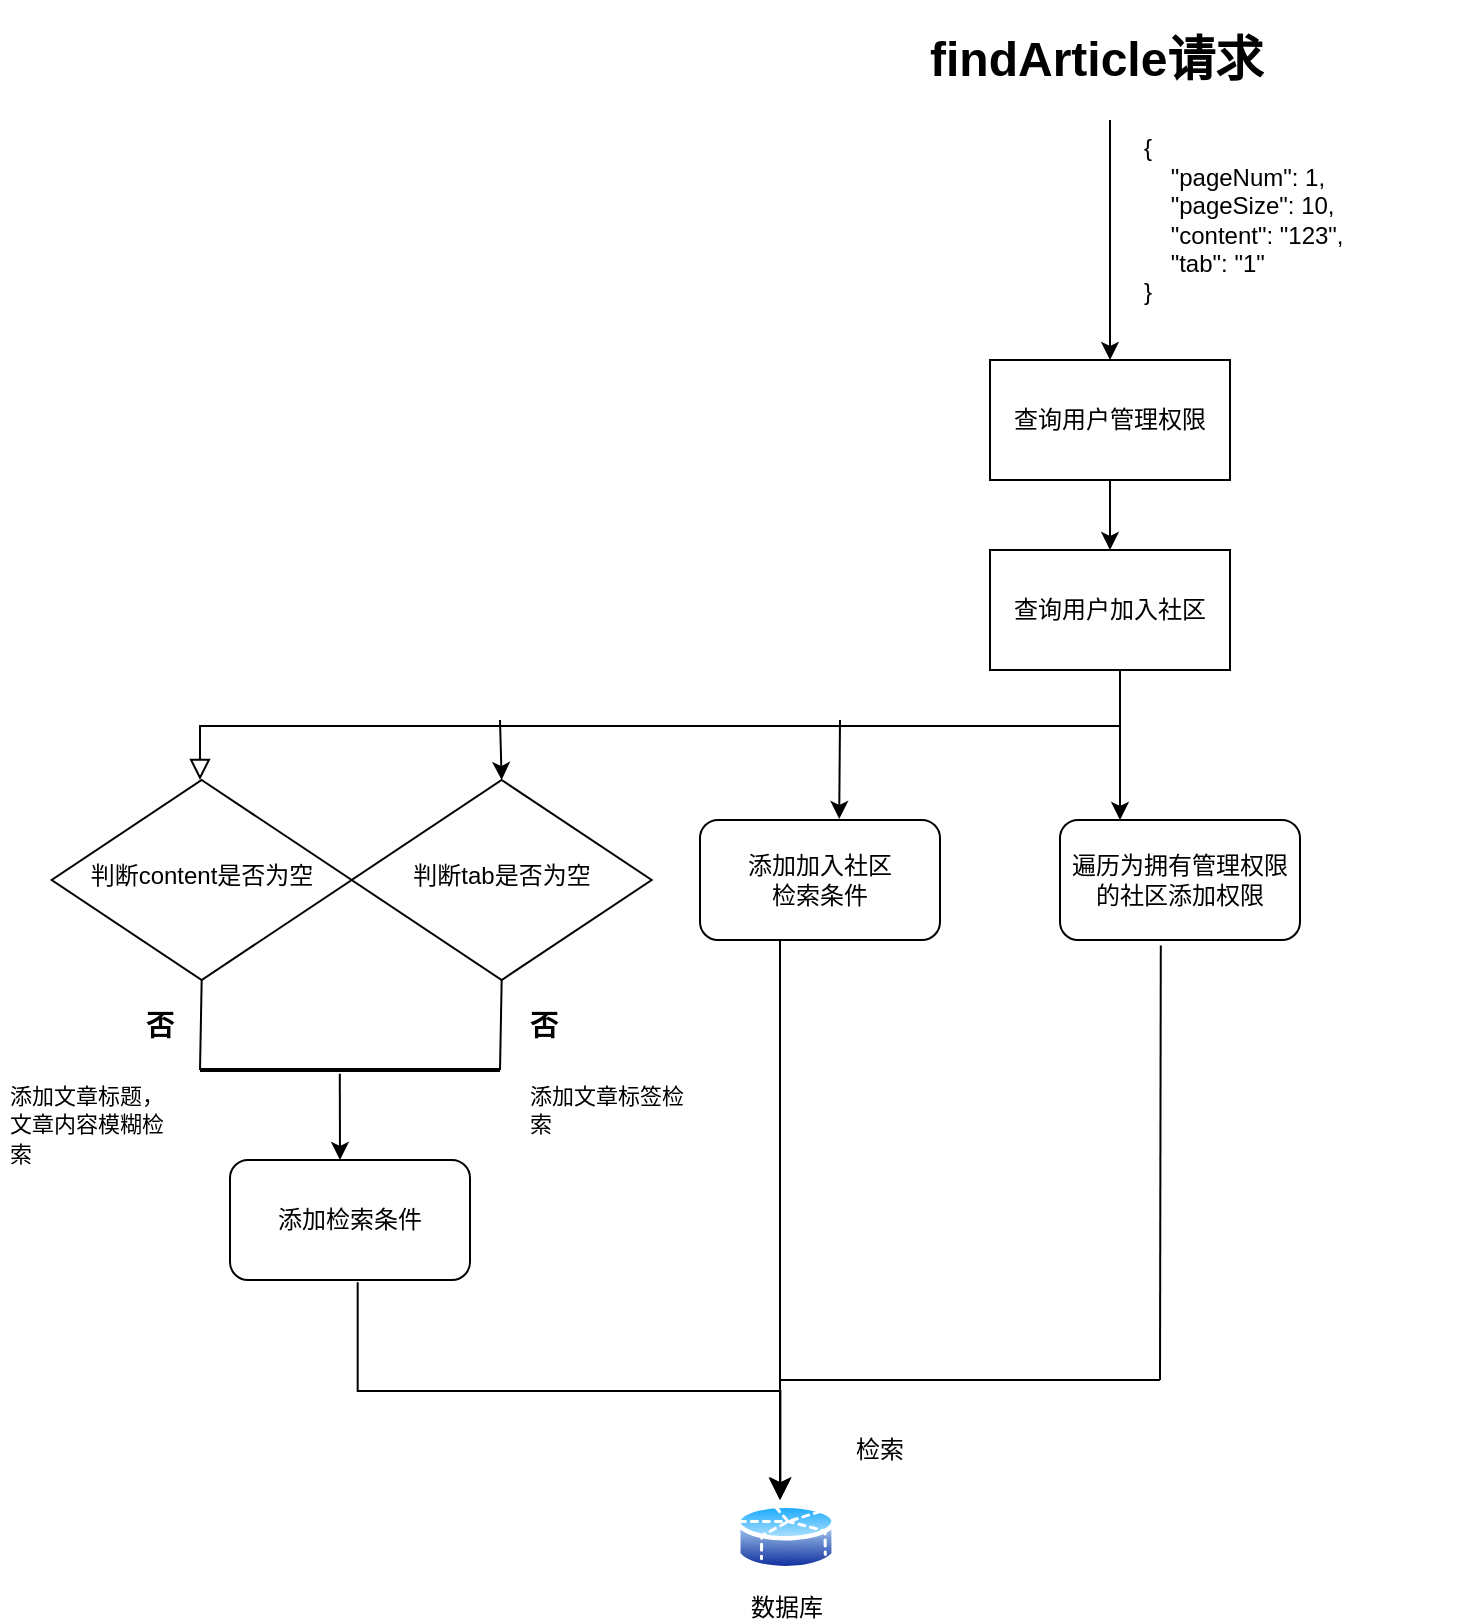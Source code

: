 <mxfile version="21.2.2" type="github">
  <diagram id="C5RBs43oDa-KdzZeNtuy" name="Page-1">
    <mxGraphModel dx="1505" dy="989" grid="1" gridSize="10" guides="1" tooltips="1" connect="1" arrows="1" fold="1" page="1" pageScale="1" pageWidth="827" pageHeight="1169" math="0" shadow="0">
      <root>
        <mxCell id="WIyWlLk6GJQsqaUBKTNV-0" />
        <mxCell id="WIyWlLk6GJQsqaUBKTNV-1" parent="WIyWlLk6GJQsqaUBKTNV-0" />
        <mxCell id="WIyWlLk6GJQsqaUBKTNV-2" value="" style="rounded=0;html=1;jettySize=auto;orthogonalLoop=1;fontSize=11;endArrow=block;endFill=0;endSize=8;strokeWidth=1;shadow=0;labelBackgroundColor=none;edgeStyle=orthogonalEdgeStyle;exitX=0.25;exitY=1;exitDx=0;exitDy=0;entryX=0.5;entryY=0;entryDx=0;entryDy=0;" parent="WIyWlLk6GJQsqaUBKTNV-1" source="Dh0zPQ6W40hsXjLzUqvU-10" target="WIyWlLk6GJQsqaUBKTNV-6" edge="1">
          <mxGeometry relative="1" as="geometry">
            <mxPoint x="220" y="120" as="sourcePoint" />
            <Array as="points">
              <mxPoint x="580" y="385" />
              <mxPoint x="580" y="413" />
              <mxPoint x="120" y="413" />
              <mxPoint x="120" y="440" />
            </Array>
          </mxGeometry>
        </mxCell>
        <mxCell id="WIyWlLk6GJQsqaUBKTNV-6" value="判断content是否为空" style="rhombus;whiteSpace=wrap;html=1;shadow=0;fontFamily=Helvetica;fontSize=12;align=center;strokeWidth=1;spacing=6;spacingTop=-4;" parent="WIyWlLk6GJQsqaUBKTNV-1" vertex="1">
          <mxGeometry x="45.84" y="440" width="150" height="100" as="geometry" />
        </mxCell>
        <mxCell id="Dh0zPQ6W40hsXjLzUqvU-6" value="" style="edgeStyle=orthogonalEdgeStyle;rounded=0;orthogonalLoop=1;jettySize=auto;html=1;" edge="1" parent="WIyWlLk6GJQsqaUBKTNV-1" source="Dh0zPQ6W40hsXjLzUqvU-7" target="Dh0zPQ6W40hsXjLzUqvU-9">
          <mxGeometry relative="1" as="geometry" />
        </mxCell>
        <mxCell id="Dh0zPQ6W40hsXjLzUqvU-7" value="&lt;h1&gt;findArticle请求&lt;br&gt;&lt;/h1&gt;&lt;p&gt;&lt;br&gt;&lt;/p&gt;" style="text;html=1;strokeColor=none;fillColor=none;spacing=5;spacingTop=-20;whiteSpace=wrap;overflow=hidden;rounded=0;" vertex="1" parent="WIyWlLk6GJQsqaUBKTNV-1">
          <mxGeometry x="480" y="60" width="190" height="50" as="geometry" />
        </mxCell>
        <mxCell id="Dh0zPQ6W40hsXjLzUqvU-8" value="" style="edgeStyle=orthogonalEdgeStyle;rounded=0;orthogonalLoop=1;jettySize=auto;html=1;" edge="1" parent="WIyWlLk6GJQsqaUBKTNV-1" source="Dh0zPQ6W40hsXjLzUqvU-9" target="Dh0zPQ6W40hsXjLzUqvU-10">
          <mxGeometry relative="1" as="geometry" />
        </mxCell>
        <mxCell id="Dh0zPQ6W40hsXjLzUqvU-9" value="查询用户管理权限" style="whiteSpace=wrap;html=1;" vertex="1" parent="WIyWlLk6GJQsqaUBKTNV-1">
          <mxGeometry x="515" y="230" width="120" height="60" as="geometry" />
        </mxCell>
        <mxCell id="Dh0zPQ6W40hsXjLzUqvU-10" value="查询用户加入社区" style="whiteSpace=wrap;html=1;" vertex="1" parent="WIyWlLk6GJQsqaUBKTNV-1">
          <mxGeometry x="515" y="325" width="120" height="60" as="geometry" />
        </mxCell>
        <mxCell id="Dh0zPQ6W40hsXjLzUqvU-13" value="&lt;div&gt;{&lt;/div&gt;&lt;div&gt;&amp;nbsp; &amp;nbsp; &quot;pageNum&quot;: 1,&lt;/div&gt;&lt;div&gt;&amp;nbsp; &amp;nbsp; &quot;pageSize&quot;: 10,&lt;/div&gt;&lt;div&gt;&amp;nbsp; &amp;nbsp; &quot;content&quot;: &quot;123&quot;,&lt;/div&gt;&lt;div&gt;&amp;nbsp; &amp;nbsp; &quot;tab&quot;: &quot;1&quot;&lt;/div&gt;&lt;div&gt;}&lt;/div&gt;" style="text;html=1;strokeColor=none;fillColor=none;align=left;verticalAlign=middle;whiteSpace=wrap;rounded=0;" vertex="1" parent="WIyWlLk6GJQsqaUBKTNV-1">
          <mxGeometry x="590" y="120" width="160" height="80" as="geometry" />
        </mxCell>
        <mxCell id="Dh0zPQ6W40hsXjLzUqvU-20" value="" style="endArrow=classic;html=1;rounded=0;entryX=0.5;entryY=0;entryDx=0;entryDy=0;" edge="1" parent="WIyWlLk6GJQsqaUBKTNV-1" target="Dh0zPQ6W40hsXjLzUqvU-21">
          <mxGeometry width="50" height="50" relative="1" as="geometry">
            <mxPoint x="270" y="410" as="sourcePoint" />
            <mxPoint x="270.268" y="448.06" as="targetPoint" />
          </mxGeometry>
        </mxCell>
        <mxCell id="Dh0zPQ6W40hsXjLzUqvU-21" value="判断tab是否为空" style="rhombus;whiteSpace=wrap;html=1;shadow=0;fontFamily=Helvetica;fontSize=12;align=center;strokeWidth=1;spacing=6;spacingTop=-4;" vertex="1" parent="WIyWlLk6GJQsqaUBKTNV-1">
          <mxGeometry x="195.84" y="440" width="150" height="100" as="geometry" />
        </mxCell>
        <mxCell id="Dh0zPQ6W40hsXjLzUqvU-22" value="添加加入社区&lt;br&gt;检索条件" style="rounded=1;whiteSpace=wrap;html=1;" vertex="1" parent="WIyWlLk6GJQsqaUBKTNV-1">
          <mxGeometry x="370" y="460" width="120" height="60" as="geometry" />
        </mxCell>
        <mxCell id="Dh0zPQ6W40hsXjLzUqvU-23" value="遍历为拥有管理权限的社区添加权限" style="rounded=1;whiteSpace=wrap;html=1;" vertex="1" parent="WIyWlLk6GJQsqaUBKTNV-1">
          <mxGeometry x="550" y="460" width="120" height="60" as="geometry" />
        </mxCell>
        <mxCell id="Dh0zPQ6W40hsXjLzUqvU-26" value="" style="endArrow=classic;html=1;rounded=0;entryX=0.58;entryY=-0.009;entryDx=0;entryDy=0;entryPerimeter=0;" edge="1" parent="WIyWlLk6GJQsqaUBKTNV-1" target="Dh0zPQ6W40hsXjLzUqvU-22">
          <mxGeometry width="50" height="50" relative="1" as="geometry">
            <mxPoint x="440" y="410" as="sourcePoint" />
            <mxPoint x="390" y="500" as="targetPoint" />
          </mxGeometry>
        </mxCell>
        <mxCell id="Dh0zPQ6W40hsXjLzUqvU-27" value="" style="endArrow=classic;html=1;rounded=0;entryX=0.25;entryY=0;entryDx=0;entryDy=0;" edge="1" parent="WIyWlLk6GJQsqaUBKTNV-1" target="Dh0zPQ6W40hsXjLzUqvU-23">
          <mxGeometry width="50" height="50" relative="1" as="geometry">
            <mxPoint x="580" y="410" as="sourcePoint" />
            <mxPoint x="390" y="500" as="targetPoint" />
          </mxGeometry>
        </mxCell>
        <mxCell id="Dh0zPQ6W40hsXjLzUqvU-30" value="" style="line;strokeWidth=2;html=1;" vertex="1" parent="WIyWlLk6GJQsqaUBKTNV-1">
          <mxGeometry x="120" y="580" width="150" height="10" as="geometry" />
        </mxCell>
        <mxCell id="Dh0zPQ6W40hsXjLzUqvU-31" value="" style="endArrow=classic;html=1;rounded=0;exitX=0.466;exitY=0.69;exitDx=0;exitDy=0;exitPerimeter=0;entryX=0.5;entryY=0;entryDx=0;entryDy=0;" edge="1" parent="WIyWlLk6GJQsqaUBKTNV-1" source="Dh0zPQ6W40hsXjLzUqvU-30">
          <mxGeometry width="50" height="50" relative="1" as="geometry">
            <mxPoint x="340" y="540" as="sourcePoint" />
            <mxPoint x="190" y="630" as="targetPoint" />
          </mxGeometry>
        </mxCell>
        <mxCell id="Dh0zPQ6W40hsXjLzUqvU-34" value="" style="endArrow=none;html=1;rounded=0;exitX=1;exitY=0.5;exitDx=0;exitDy=0;exitPerimeter=0;entryX=0.5;entryY=1;entryDx=0;entryDy=0;" edge="1" parent="WIyWlLk6GJQsqaUBKTNV-1" source="Dh0zPQ6W40hsXjLzUqvU-30" target="Dh0zPQ6W40hsXjLzUqvU-21">
          <mxGeometry width="50" height="50" relative="1" as="geometry">
            <mxPoint x="340" y="540" as="sourcePoint" />
            <mxPoint x="390" y="490" as="targetPoint" />
          </mxGeometry>
        </mxCell>
        <mxCell id="Dh0zPQ6W40hsXjLzUqvU-35" value="" style="endArrow=none;html=1;rounded=0;exitX=0.5;exitY=1;exitDx=0;exitDy=0;entryX=0;entryY=0.5;entryDx=0;entryDy=0;entryPerimeter=0;" edge="1" parent="WIyWlLk6GJQsqaUBKTNV-1" source="WIyWlLk6GJQsqaUBKTNV-6" target="Dh0zPQ6W40hsXjLzUqvU-30">
          <mxGeometry width="50" height="50" relative="1" as="geometry">
            <mxPoint x="340" y="540" as="sourcePoint" />
            <mxPoint x="390" y="490" as="targetPoint" />
          </mxGeometry>
        </mxCell>
        <mxCell id="Dh0zPQ6W40hsXjLzUqvU-40" value="&lt;h1 style=&quot;text-align: right;&quot;&gt;&lt;font style=&quot;font-size: 14px;&quot;&gt;否&lt;/font&gt;&lt;/h1&gt;&lt;p&gt;&lt;font style=&quot;font-size: 11px;&quot;&gt;添加文章标题，文章内容模糊检索&lt;/font&gt;&lt;/p&gt;" style="text;html=1;strokeColor=none;fillColor=none;spacing=5;spacingTop=-20;whiteSpace=wrap;overflow=hidden;rounded=0;" vertex="1" parent="WIyWlLk6GJQsqaUBKTNV-1">
          <mxGeometry x="20" y="540" width="90" height="100" as="geometry" />
        </mxCell>
        <mxCell id="Dh0zPQ6W40hsXjLzUqvU-41" value="添加检索条件" style="rounded=1;whiteSpace=wrap;html=1;" vertex="1" parent="WIyWlLk6GJQsqaUBKTNV-1">
          <mxGeometry x="135" y="630" width="120" height="60" as="geometry" />
        </mxCell>
        <mxCell id="Dh0zPQ6W40hsXjLzUqvU-42" value="&lt;h1 style=&quot;&quot;&gt;&lt;font style=&quot;font-size: 14px;&quot;&gt;否&lt;/font&gt;&lt;/h1&gt;&lt;p&gt;&lt;font style=&quot;font-size: 11px;&quot;&gt;添加文章标签检索&lt;/font&gt;&lt;/p&gt;" style="text;html=1;strokeColor=none;fillColor=none;spacing=5;spacingTop=-20;whiteSpace=wrap;overflow=hidden;rounded=0;" vertex="1" parent="WIyWlLk6GJQsqaUBKTNV-1">
          <mxGeometry x="280" y="540" width="90" height="100" as="geometry" />
        </mxCell>
        <mxCell id="Dh0zPQ6W40hsXjLzUqvU-43" value="数据库" style="image;aspect=fixed;perimeter=ellipsePerimeter;html=1;align=center;shadow=0;dashed=0;spacingTop=3;image=img/lib/active_directory/database_partition_5.svg;" vertex="1" parent="WIyWlLk6GJQsqaUBKTNV-1">
          <mxGeometry x="388" y="800" width="50" height="37" as="geometry" />
        </mxCell>
        <mxCell id="Dh0zPQ6W40hsXjLzUqvU-49" value="" style="edgeStyle=elbowEdgeStyle;elbow=vertical;endArrow=classic;html=1;curved=0;rounded=0;endSize=8;startSize=8;exitX=0.532;exitY=1.019;exitDx=0;exitDy=0;exitPerimeter=0;entryX=0.444;entryY=-0.012;entryDx=0;entryDy=0;entryPerimeter=0;" edge="1" parent="WIyWlLk6GJQsqaUBKTNV-1" source="Dh0zPQ6W40hsXjLzUqvU-41" target="Dh0zPQ6W40hsXjLzUqvU-43">
          <mxGeometry width="50" height="50" relative="1" as="geometry">
            <mxPoint x="210" y="750" as="sourcePoint" />
            <mxPoint x="260" y="700" as="targetPoint" />
          </mxGeometry>
        </mxCell>
        <mxCell id="Dh0zPQ6W40hsXjLzUqvU-52" value="" style="edgeStyle=segmentEdgeStyle;endArrow=classic;html=1;curved=0;rounded=0;endSize=8;startSize=8;exitX=0.5;exitY=1;exitDx=0;exitDy=0;" edge="1" parent="WIyWlLk6GJQsqaUBKTNV-1" source="Dh0zPQ6W40hsXjLzUqvU-22">
          <mxGeometry width="50" height="50" relative="1" as="geometry">
            <mxPoint x="430" y="530" as="sourcePoint" />
            <mxPoint x="410" y="800" as="targetPoint" />
          </mxGeometry>
        </mxCell>
        <mxCell id="Dh0zPQ6W40hsXjLzUqvU-53" value="" style="edgeStyle=segmentEdgeStyle;endArrow=classic;html=1;curved=0;rounded=0;endSize=8;startSize=8;" edge="1" parent="WIyWlLk6GJQsqaUBKTNV-1">
          <mxGeometry width="50" height="50" relative="1" as="geometry">
            <mxPoint x="600" y="740" as="sourcePoint" />
            <mxPoint x="410" y="800" as="targetPoint" />
          </mxGeometry>
        </mxCell>
        <mxCell id="Dh0zPQ6W40hsXjLzUqvU-55" value="" style="endArrow=none;html=1;rounded=0;entryX=0.42;entryY=1.046;entryDx=0;entryDy=0;entryPerimeter=0;" edge="1" parent="WIyWlLk6GJQsqaUBKTNV-1" target="Dh0zPQ6W40hsXjLzUqvU-23">
          <mxGeometry width="50" height="50" relative="1" as="geometry">
            <mxPoint x="600" y="740" as="sourcePoint" />
            <mxPoint x="620" y="570" as="targetPoint" />
          </mxGeometry>
        </mxCell>
        <mxCell id="Dh0zPQ6W40hsXjLzUqvU-56" value="检索" style="text;html=1;strokeColor=none;fillColor=none;align=center;verticalAlign=middle;whiteSpace=wrap;rounded=0;" vertex="1" parent="WIyWlLk6GJQsqaUBKTNV-1">
          <mxGeometry x="430" y="760" width="60" height="30" as="geometry" />
        </mxCell>
      </root>
    </mxGraphModel>
  </diagram>
</mxfile>
